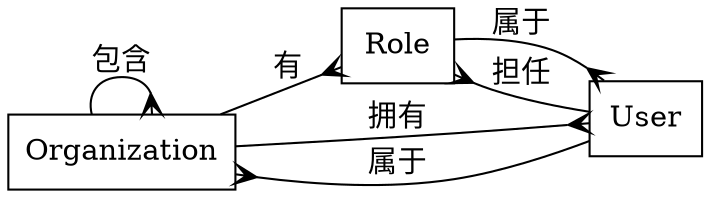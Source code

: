 digraph G 
{
	graph [rankdir=LR] 
	node [shape=box] 
    Organization -> Role [arrowhead=crow label="有"]
    Role -> User [arrowhead=crow label="属于"]
    User-> Role [arrowhead=crow label="担任"]
    Organization -> User[arrowhead=crow label="拥有"]
    User->Organization [arrowhead=crow label="属于"]
    Organization -> Organization [arrowhead=crow label="包含"] 
}